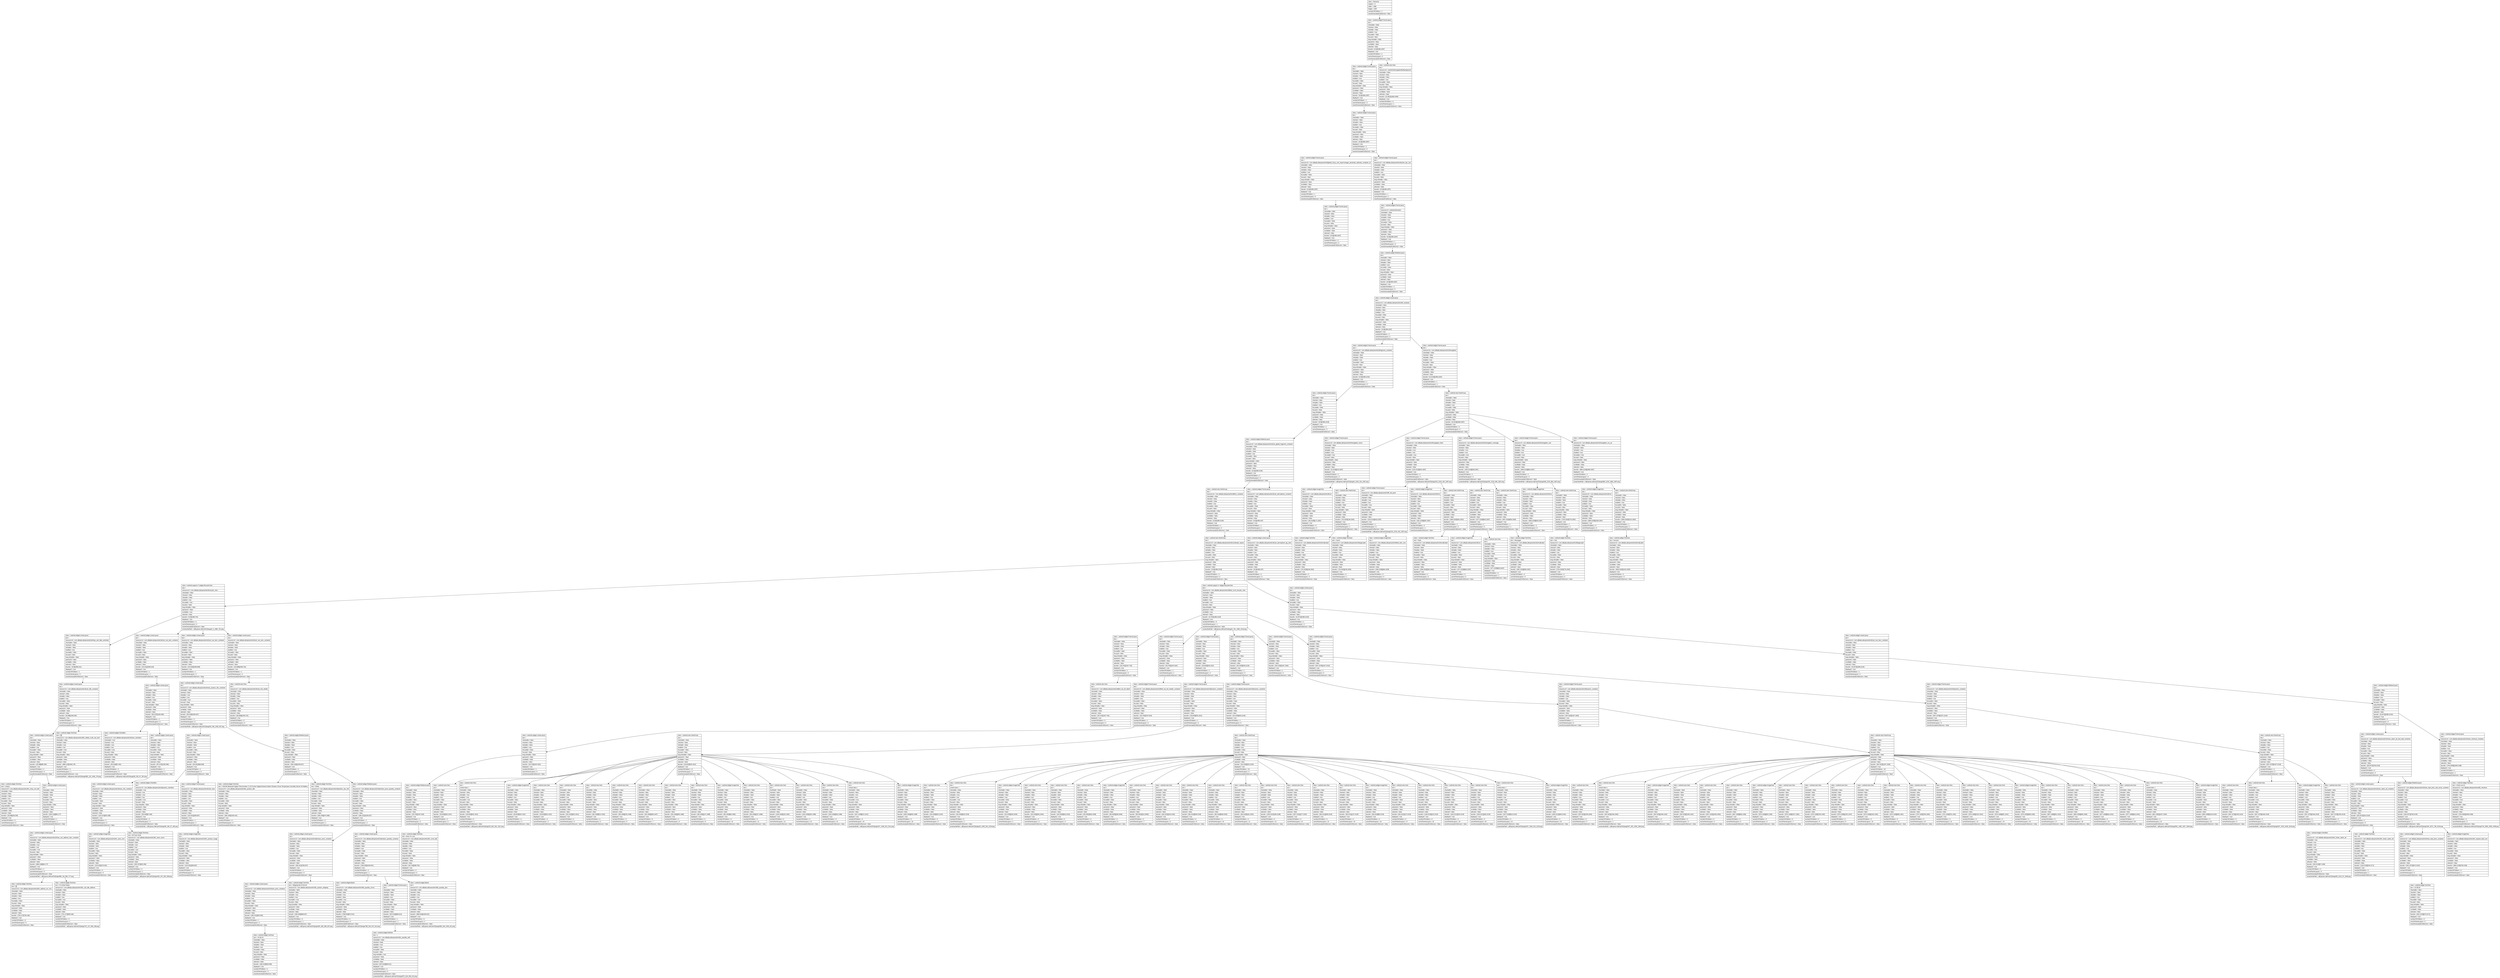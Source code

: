 digraph Layout {

	node [shape=record fontname=Arial];

	0	[label="{class = hierarchy\l|rotation = 0\l|width = 1080\l|height = 2287\l|numberOfChildren = 1\l|eventGeneratedOnElement = false \l}"]
	1	[label="{class = android.widget.FrameLayout\l|text = \l|checkable = false\l|checked = false\l|clickable = false\l|enabled = true\l|focusable = false\l|focused = false\l|long-clickable = false\l|password = false\l|scrollable = false\l|selected = false\l|bounds = [0,0][1080,2287]\l|displayed = true\l|numberOfChildren = 2\l|numInParentLayout = 0\l|eventGeneratedOnElement = false \l}"]
	2	[label="{class = android.widget.FrameLayout\l|text = \l|checkable = false\l|checked = false\l|clickable = false\l|enabled = true\l|focusable = false\l|focused = false\l|long-clickable = false\l|password = false\l|scrollable = false\l|selected = false\l|bounds = [0,0][1080,2287]\l|displayed = true\l|numberOfChildren = 1\l|numInParentLayout = 0\l|eventGeneratedOnElement = false \l}"]
	3	[label="{class = android.view.View\l|text = \l|resource-id = android:id/navigationBarBackground\l|checkable = false\l|checked = false\l|clickable = false\l|enabled = true\l|focusable = false\l|focused = false\l|long-clickable = false\l|password = false\l|scrollable = false\l|selected = false\l|bounds = [0,2361][1080,2400]\l|displayed = true\l|numberOfChildren = 0\l|numInParentLayout = 1\l|eventGeneratedOnElement = false \l}"]
	4	[label="{class = android.widget.FrameLayout\l|text = \l|checkable = false\l|checked = false\l|clickable = false\l|enabled = true\l|focusable = false\l|focused = false\l|long-clickable = false\l|password = false\l|scrollable = false\l|selected = false\l|bounds = [0,0][1080,2287]\l|displayed = true\l|numberOfChildren = 2\l|numInParentLayout = 0\l|eventGeneratedOnElement = false \l}"]
	5	[label="{class = android.widget.FrameLayout\l|text = \l|resource-id = com.alibaba.aliexpresshd:id/global_houyi_core_layermanager_penetrate_webview_container_id\l|checkable = false\l|checked = false\l|clickable = false\l|enabled = true\l|focusable = false\l|focused = false\l|long-clickable = false\l|password = false\l|scrollable = false\l|selected = false\l|bounds = [0,0][1080,2287]\l|displayed = true\l|numberOfChildren = 1\l|numInParentLayout = 0\l|eventGeneratedOnElement = false \l}"]
	6	[label="{class = android.widget.FrameLayout\l|text = \l|resource-id = com.alibaba.aliexpresshd:id/action_bar_root\l|checkable = false\l|checked = false\l|clickable = false\l|enabled = true\l|focusable = false\l|focused = false\l|long-clickable = false\l|password = false\l|scrollable = false\l|selected = false\l|bounds = [0,0][1080,2287]\l|displayed = true\l|numberOfChildren = 1\l|numInParentLayout = 1\l|eventGeneratedOnElement = false \l}"]
	7	[label="{class = android.widget.FrameLayout\l|text = \l|checkable = false\l|checked = false\l|clickable = false\l|enabled = true\l|focusable = false\l|focused = false\l|long-clickable = false\l|password = false\l|scrollable = false\l|selected = false\l|bounds = [0,0][1080,2287]\l|displayed = true\l|numberOfChildren = 0\l|numInParentLayout = 0\l|eventGeneratedOnElement = false \l}"]
	8	[label="{class = android.widget.FrameLayout\l|text = \l|resource-id = android:id/content\l|checkable = false\l|checked = false\l|clickable = false\l|enabled = true\l|focusable = false\l|focused = false\l|long-clickable = false\l|password = false\l|scrollable = false\l|selected = false\l|bounds = [0,0][1080,2287]\l|displayed = true\l|numberOfChildren = 1\l|numInParentLayout = 0\l|eventGeneratedOnElement = false \l}"]
	9	[label="{class = android.widget.RelativeLayout\l|text = \l|checkable = false\l|checked = false\l|clickable = false\l|enabled = true\l|focusable = false\l|focused = false\l|long-clickable = false\l|password = false\l|scrollable = false\l|selected = false\l|bounds = [0,0][1080,2287]\l|displayed = true\l|numberOfChildren = 1\l|numInParentLayout = 0\l|eventGeneratedOnElement = false \l}"]
	10	[label="{class = android.widget.LinearLayout\l|text = \l|resource-id = com.alibaba.aliexpresshd:id/ll_container\l|checkable = false\l|checked = false\l|clickable = false\l|enabled = true\l|focusable = false\l|focused = false\l|long-clickable = false\l|password = false\l|scrollable = false\l|selected = false\l|bounds = [0,0][1080,2287]\l|displayed = true\l|numberOfChildren = 2\l|numInParentLayout = 0\l|eventGeneratedOnElement = false \l}"]
	11	[label="{class = android.widget.FrameLayout\l|text = \l|resource-id = com.alibaba.aliexpresshd:id/fragment_container\l|checkable = false\l|checked = false\l|clickable = false\l|enabled = true\l|focusable = false\l|focused = false\l|long-clickable = false\l|password = false\l|scrollable = false\l|selected = false\l|bounds = [0,0][1080,2219]\l|displayed = true\l|numberOfChildren = 1\l|numInParentLayout = 0\l|eventGeneratedOnElement = false \l}"]
	12	[label="{class = android.widget.FrameLayout\l|text = \l|resource-id = com.alibaba.aliexpresshd:id/navigation\l|checkable = false\l|checked = false\l|clickable = false\l|enabled = true\l|focusable = false\l|focused = false\l|long-clickable = false\l|password = false\l|scrollable = false\l|selected = false\l|bounds = [0,2219][1080,2287]\l|displayed = true\l|numberOfChildren = 1\l|numInParentLayout = 1\l|eventGeneratedOnElement = false \l}"]
	13	[label="{class = android.widget.FrameLayout\l|text = \l|checkable = false\l|checked = false\l|clickable = false\l|enabled = true\l|focusable = false\l|focused = false\l|long-clickable = false\l|password = false\l|scrollable = false\l|selected = false\l|bounds = [0,0][1080,2219]\l|displayed = true\l|numberOfChildren = 1\l|numInParentLayout = 0\l|eventGeneratedOnElement = false \l}"]
	14	[label="{class = android.view.ViewGroup\l|text = \l|checkable = false\l|checked = false\l|clickable = false\l|enabled = true\l|focusable = false\l|focused = false\l|long-clickable = false\l|password = false\l|scrollable = false\l|selected = false\l|bounds = [0,2219][1080,2287]\l|displayed = true\l|numberOfChildren = 5\l|numInParentLayout = 0\l|eventGeneratedOnElement = false \l}"]
	15	[label="{class = android.widget.RelativeLayout\l|text = \l|resource-id = com.alibaba.aliexpresshd:id/cart_global_fragment_container\l|checkable = false\l|checked = false\l|clickable = false\l|enabled = true\l|focusable = false\l|focused = false\l|long-clickable = false\l|password = false\l|scrollable = false\l|selected = false\l|bounds = [0,0][1080,2219]\l|displayed = true\l|numberOfChildren = 2\l|numInParentLayout = 0\l|eventGeneratedOnElement = false \l}"]
	16	[label="{class = android.widget.FrameLayout\l|text = \l|resource-id = com.alibaba.aliexpresshd:id/navigation_home\l|checkable = false\l|checked = false\l|clickable = true\l|enabled = true\l|focusable = true\l|focused = false\l|long-clickable = false\l|password = false\l|scrollable = false\l|selected = false\l|bounds = [0,2219][216,2287]\l|displayed = true\l|numberOfChildren = 2\l|numInParentLayout = 0\l|eventGeneratedOnElement = false \l|screenshotPath = aliExpress-delCart/S2/pngs/0_2219_216_2287.png\l}"]
	17	[label="{class = android.widget.FrameLayout\l|text = \l|resource-id = com.alibaba.aliexpresshd:id/navigation_feed\l|checkable = false\l|checked = false\l|clickable = true\l|enabled = true\l|focusable = true\l|focused = false\l|long-clickable = false\l|password = false\l|scrollable = false\l|selected = false\l|bounds = [216,2219][432,2287]\l|displayed = true\l|numberOfChildren = 3\l|numInParentLayout = 1\l|eventGeneratedOnElement = false \l|screenshotPath = aliExpress-delCart/S2/pngs/216_2219_432_2287.png\l}"]
	18	[label="{class = android.widget.FrameLayout\l|text = \l|resource-id = com.alibaba.aliexpresshd:id/navigation_message\l|checkable = false\l|checked = false\l|clickable = true\l|enabled = true\l|focusable = true\l|focused = false\l|long-clickable = false\l|password = false\l|scrollable = false\l|selected = false\l|bounds = [432,2219][648,2287]\l|displayed = true\l|numberOfChildren = 2\l|numInParentLayout = 2\l|eventGeneratedOnElement = false \l|screenshotPath = aliExpress-delCart/S2/pngs/432_2219_648_2287.png\l}"]
	19	[label="{class = android.widget.FrameLayout\l|text = \l|resource-id = com.alibaba.aliexpresshd:id/navigation_cart\l|checkable = false\l|checked = false\l|clickable = true\l|enabled = true\l|focusable = true\l|focused = false\l|long-clickable = false\l|password = false\l|scrollable = false\l|selected = false\l|bounds = [648,2219][864,2287]\l|displayed = true\l|numberOfChildren = 2\l|numInParentLayout = 3\l|eventGeneratedOnElement = false \l|screenshotPath = aliExpress-delCart/S2/pngs/648_2219_864_2287.png\l}"]
	20	[label="{class = android.widget.FrameLayout\l|text = \l|resource-id = com.alibaba.aliexpresshd:id/navigation_my_ae\l|checkable = false\l|checked = false\l|clickable = true\l|enabled = true\l|focusable = true\l|focused = false\l|long-clickable = false\l|password = false\l|scrollable = false\l|selected = false\l|bounds = [864,2219][1080,2287]\l|displayed = true\l|numberOfChildren = 2\l|numInParentLayout = 4\l|eventGeneratedOnElement = false \l|screenshotPath = aliExpress-delCart/S2/pngs/864_2219_1080_2287.png\l}"]
	21	[label="{class = android.view.ViewGroup\l|text = \l|resource-id = com.alibaba.aliexpresshd:id/floor_container\l|checkable = false\l|checked = false\l|clickable = false\l|enabled = true\l|focusable = false\l|focused = false\l|long-clickable = false\l|password = false\l|scrollable = false\l|selected = false\l|bounds = [0,0][1080,2219]\l|displayed = true\l|numberOfChildren = 1\l|numInParentLayout = 0\l|eventGeneratedOnElement = false \l}"]
	22	[label="{class = android.widget.FrameLayout\l|text = \l|resource-id = com.alibaba.aliexpresshd:id/cart_atmosphere_container\l|checkable = false\l|checked = false\l|clickable = false\l|enabled = true\l|focusable = false\l|focused = false\l|long-clickable = false\l|password = false\l|scrollable = false\l|selected = false\l|bounds = [0,0][1080,337]\l|displayed = true\l|numberOfChildren = 1\l|numInParentLayout = 1\l|eventGeneratedOnElement = false \l}"]
	23	[label="{class = android.widget.ImageView\l|text = \l|resource-id = com.alibaba.aliexpresshd:id/icon\l|checkable = false\l|checked = false\l|clickable = false\l|enabled = true\l|focusable = false\l|focused = false\l|long-clickable = false\l|password = false\l|scrollable = false\l|selected = false\l|bounds = [45,2228][171,2287]\l|displayed = true\l|numberOfChildren = 0\l|numInParentLayout = 0\l|eventGeneratedOnElement = false \l}"]
	24	[label="{class = android.view.ViewGroup\l|text = \l|checkable = false\l|checked = false\l|clickable = false\l|enabled = true\l|focusable = false\l|focused = false\l|long-clickable = false\l|password = false\l|scrollable = false\l|selected = false\l|bounds = [76,2320][139,2353]\l|displayed = true\l|numberOfChildren = 2\l|numInParentLayout = 1\l|eventGeneratedOnElement = false \l}"]
	25	[label="{class = android.widget.FrameLayout\l|text = \l|resource-id = com.alibaba.aliexpresshd:id/fl_red_point\l|checkable = false\l|checked = false\l|clickable = true\l|enabled = true\l|focusable = true\l|focused = false\l|long-clickable = false\l|password = false\l|scrollable = false\l|selected = false\l|bounds = [216,2219][432,2287]\l|displayed = true\l|numberOfChildren = 1\l|numInParentLayout = 0\l|eventGeneratedOnElement = false \l|screenshotPath = aliExpress-delCart/S2/pngs/216_2219_432_2287.png\l}"]
	26	[label="{class = android.widget.ImageView\l|text = \l|resource-id = com.alibaba.aliexpresshd:id/icon\l|checkable = false\l|checked = false\l|clickable = false\l|enabled = true\l|focusable = false\l|focused = false\l|long-clickable = false\l|password = false\l|scrollable = false\l|selected = false\l|bounds = [261,2228][387,2287]\l|displayed = true\l|numberOfChildren = 0\l|numInParentLayout = 1\l|eventGeneratedOnElement = false \l}"]
	27	[label="{class = android.view.ViewGroup\l|text = \l|checkable = false\l|checked = false\l|clickable = false\l|enabled = true\l|focusable = false\l|focused = false\l|long-clickable = false\l|password = false\l|scrollable = false\l|selected = false\l|bounds = [298,2320][350,2353]\l|displayed = true\l|numberOfChildren = 1\l|numInParentLayout = 2\l|eventGeneratedOnElement = false \l}"]
	28	[label="{class = android.view.ViewGroup\l|text = \l|checkable = false\l|checked = false\l|clickable = false\l|enabled = true\l|focusable = false\l|focused = false\l|long-clickable = false\l|password = false\l|scrollable = false\l|selected = false\l|bounds = [477,2228][603,2287]\l|displayed = true\l|numberOfChildren = 2\l|numInParentLayout = 0\l|eventGeneratedOnElement = false \l}"]
	29	[label="{class = android.view.ViewGroup\l|text = \l|checkable = false\l|checked = false\l|clickable = false\l|enabled = true\l|focusable = false\l|focused = false\l|long-clickable = false\l|password = false\l|scrollable = false\l|selected = false\l|bounds = [487,2320][593,2353]\l|displayed = true\l|numberOfChildren = 1\l|numInParentLayout = 1\l|eventGeneratedOnElement = false \l}"]
	30	[label="{class = android.widget.ImageView\l|text = \l|resource-id = com.alibaba.aliexpresshd:id/icon\l|checkable = false\l|checked = false\l|clickable = false\l|enabled = true\l|focusable = false\l|focused = false\l|long-clickable = false\l|password = false\l|scrollable = false\l|selected = false\l|bounds = [693,2228][819,2287]\l|displayed = true\l|numberOfChildren = 0\l|numInParentLayout = 0\l|eventGeneratedOnElement = false \l}"]
	31	[label="{class = android.view.ViewGroup\l|text = \l|checkable = false\l|checked = false\l|clickable = false\l|enabled = true\l|focusable = false\l|focused = false\l|long-clickable = false\l|password = false\l|scrollable = false\l|selected = false\l|bounds = [733,2320][778,2353]\l|displayed = true\l|numberOfChildren = 1\l|numInParentLayout = 1\l|eventGeneratedOnElement = false \l}"]
	32	[label="{class = android.widget.ImageView\l|text = \l|resource-id = com.alibaba.aliexpresshd:id/icon\l|checkable = false\l|checked = false\l|clickable = false\l|enabled = true\l|focusable = false\l|focused = false\l|long-clickable = false\l|password = false\l|scrollable = false\l|selected = false\l|bounds = [909,2228][1035,2287]\l|displayed = true\l|numberOfChildren = 0\l|numInParentLayout = 0\l|eventGeneratedOnElement = false \l}"]
	33	[label="{class = android.view.ViewGroup\l|text = \l|checkable = false\l|checked = false\l|clickable = false\l|enabled = true\l|focusable = false\l|focused = false\l|long-clickable = false\l|password = false\l|scrollable = false\l|selected = false\l|bounds = [928,2320][1015,2353]\l|displayed = true\l|numberOfChildren = 1\l|numInParentLayout = 1\l|eventGeneratedOnElement = false \l}"]
	34	[label="{class = android.view.ViewGroup\l|text = \l|resource-id = com.alibaba.aliexpresshd:id/coordinator_layout\l|checkable = false\l|checked = false\l|clickable = false\l|enabled = true\l|focusable = false\l|focused = false\l|long-clickable = false\l|password = false\l|scrollable = false\l|selected = false\l|bounds = [0,0][1080,2219]\l|displayed = true\l|numberOfChildren = 3\l|numInParentLayout = 0\l|eventGeneratedOnElement = false \l}"]
	35	[label="{class = android.widget.LinearLayout\l|text = \l|resource-id = com.alibaba.aliexpresshd:id/cart_atmosphere_bg_color\l|checkable = false\l|checked = false\l|clickable = false\l|enabled = true\l|focusable = false\l|focused = false\l|long-clickable = false\l|password = false\l|scrollable = false\l|selected = false\l|bounds = [0,0][1080,337]\l|displayed = true\l|numberOfChildren = 0\l|numInParentLayout = 0\l|eventGeneratedOnElement = false \l}"]
	36	[label="{class = android.widget.TextView\l|text = Home\l|resource-id = com.alibaba.aliexpresshd:id/smallLabel\l|checkable = false\l|checked = false\l|clickable = false\l|enabled = true\l|focusable = false\l|focused = false\l|long-clickable = false\l|password = false\l|scrollable = false\l|selected = false\l|bounds = [76,2320][139,2353]\l|displayed = true\l|numberOfChildren = 0\l|numInParentLayout = 0\l|eventGeneratedOnElement = false \l}"]
	37	[label="{class = android.widget.TextView\l|text = Home\l|resource-id = com.alibaba.aliexpresshd:id/largeLabel\l|checkable = false\l|checked = false\l|clickable = false\l|enabled = true\l|focusable = false\l|focused = false\l|long-clickable = false\l|password = false\l|scrollable = false\l|selected = false\l|bounds = [76,2320][139,2353]\l|displayed = true\l|numberOfChildren = 0\l|numInParentLayout = 1\l|eventGeneratedOnElement = false \l}"]
	38	[label="{class = android.widget.ImageView\l|text = \l|resource-id = com.alibaba.aliexpresshd:id/feed_item_icon\l|checkable = false\l|checked = false\l|clickable = false\l|enabled = true\l|focusable = false\l|focused = false\l|long-clickable = false\l|password = false\l|scrollable = false\l|selected = false\l|bounds = [339,2238][360,2259]\l|displayed = true\l|numberOfChildren = 0\l|numInParentLayout = 0\l|eventGeneratedOnElement = false \l}"]
	39	[label="{class = android.widget.TextView\l|text = Feed\l|resource-id = com.alibaba.aliexpresshd:id/smallLabel\l|checkable = false\l|checked = false\l|clickable = false\l|enabled = true\l|focusable = false\l|focused = false\l|long-clickable = false\l|password = false\l|scrollable = false\l|selected = false\l|bounds = [298,2320][350,2353]\l|displayed = true\l|numberOfChildren = 0\l|numInParentLayout = 0\l|eventGeneratedOnElement = false \l}"]
	40	[label="{class = android.widget.ImageView\l|text = \l|resource-id = com.alibaba.aliexpresshd:id/icon\l|checkable = false\l|checked = false\l|clickable = false\l|enabled = true\l|focusable = false\l|focused = false\l|long-clickable = false\l|password = false\l|scrollable = false\l|selected = false\l|bounds = [477,2228][603,2287]\l|displayed = true\l|numberOfChildren = 0\l|numInParentLayout = 0\l|eventGeneratedOnElement = false \l}"]
	41	[label="{class = android.view.View\l|text = \l|checkable = false\l|checked = false\l|clickable = false\l|enabled = true\l|focusable = false\l|focused = false\l|long-clickable = false\l|password = false\l|scrollable = false\l|selected = false\l|bounds = [477,2228][603,2287]\l|displayed = true\l|numberOfChildren = 0\l|numInParentLayout = 1\l|eventGeneratedOnElement = false \l}"]
	42	[label="{class = android.widget.TextView\l|text = Messages\l|resource-id = com.alibaba.aliexpresshd:id/smallLabel\l|checkable = false\l|checked = false\l|clickable = false\l|enabled = true\l|focusable = false\l|focused = false\l|long-clickable = false\l|password = false\l|scrollable = false\l|selected = false\l|bounds = [487,2320][593,2353]\l|displayed = true\l|numberOfChildren = 0\l|numInParentLayout = 0\l|eventGeneratedOnElement = false \l}"]
	43	[label="{class = android.widget.TextView\l|text = Cart\l|resource-id = com.alibaba.aliexpresshd:id/largeLabel\l|checkable = false\l|checked = false\l|clickable = false\l|enabled = true\l|focusable = false\l|focused = false\l|long-clickable = false\l|password = false\l|scrollable = false\l|selected = false\l|bounds = [733,2320][778,2353]\l|displayed = true\l|numberOfChildren = 0\l|numInParentLayout = 0\l|eventGeneratedOnElement = false \l}"]
	44	[label="{class = android.widget.TextView\l|text = Account\l|resource-id = com.alibaba.aliexpresshd:id/smallLabel\l|checkable = false\l|checked = false\l|clickable = false\l|enabled = true\l|focusable = false\l|focused = false\l|long-clickable = false\l|password = false\l|scrollable = false\l|selected = false\l|bounds = [928,2320][1015,2353]\l|displayed = true\l|numberOfChildren = 0\l|numInParentLayout = 0\l|eventGeneratedOnElement = false \l}"]
	45	[label="{class = android.support.v7.widget.RecyclerView\l|text = \l|resource-id = com.alibaba.aliexpresshd:id/recycler_view\l|checkable = false\l|checked = false\l|clickable = false\l|enabled = true\l|focusable = true\l|focused = false\l|long-clickable = false\l|password = false\l|scrollable = true\l|selected = false\l|bounds = [0,0][1080,701]\l|displayed = true\l|numberOfChildren = 4\l|numInParentLayout = 0\l|eventGeneratedOnElement = false \l|screenshotPath = aliExpress-delCart/S2/pngs/0_0_1080_701.png\l}"]
	46	[label="{class = android.support.v7.widget.RecyclerView\l|text = \l|resource-id = com.alibaba.aliexpresshd:id/libsf_rcmd_recycler_view\l|checkable = false\l|checked = false\l|clickable = false\l|enabled = true\l|focusable = true\l|focused = false\l|long-clickable = false\l|password = false\l|scrollable = true\l|selected = false\l|bounds = [0,701][1080,2219]\l|displayed = true\l|numberOfChildren = 6\l|numInParentLayout = 1\l|eventGeneratedOnElement = false \l|screenshotPath = aliExpress-delCart/S2/pngs/0_701_1080_2219.png\l}"]
	47	[label="{class = android.widget.LinearLayout\l|text = \l|checkable = false\l|checked = false\l|clickable = false\l|enabled = true\l|focusable = false\l|focused = false\l|long-clickable = false\l|password = false\l|scrollable = false\l|selected = false\l|bounds = [0,2072][1080,2219]\l|displayed = true\l|numberOfChildren = 1\l|numInParentLayout = 2\l|eventGeneratedOnElement = false \l}"]
	48	[label="{class = android.widget.LinearLayout\l|text = \l|resource-id = com.alibaba.aliexpresshd:id/shop_cart_fake_actionbar\l|checkable = false\l|checked = false\l|clickable = false\l|enabled = true\l|focusable = false\l|focused = false\l|long-clickable = false\l|password = false\l|scrollable = false\l|selected = false\l|bounds = [0,0][1080,221]\l|displayed = true\l|numberOfChildren = 1\l|numInParentLayout = 0\l|eventGeneratedOnElement = false \l}"]
	49	[label="{class = android.widget.LinearLayout\l|text = \l|resource-id = com.alibaba.aliexpresshd:id/cart_row_item_container\l|checkable = false\l|checked = false\l|clickable = false\l|enabled = true\l|focusable = false\l|focused = false\l|long-clickable = false\l|password = false\l|scrollable = false\l|selected = false\l|bounds = [24,221][1056,324]\l|displayed = true\l|numberOfChildren = 1\l|numInParentLayout = 1\l|eventGeneratedOnElement = false \l}"]
	50	[label="{class = android.widget.LinearLayout\l|text = \l|resource-id = com.alibaba.aliexpresshd:id/cart_row_item_container\l|checkable = false\l|checked = false\l|clickable = false\l|enabled = true\l|focusable = false\l|focused = false\l|long-clickable = false\l|password = false\l|scrollable = false\l|selected = false\l|bounds = [24,324][1056,669]\l|displayed = true\l|numberOfChildren = 1\l|numInParentLayout = 2\l|eventGeneratedOnElement = false \l}"]
	51	[label="{class = android.widget.LinearLayout\l|text = \l|resource-id = com.alibaba.aliexpresshd:id/cart_row_item_container\l|checkable = false\l|checked = false\l|clickable = false\l|enabled = true\l|focusable = false\l|focused = false\l|long-clickable = false\l|password = false\l|scrollable = false\l|selected = false\l|bounds = [24,669][1056,701]\l|displayed = true\l|numberOfChildren = 1\l|numInParentLayout = 3\l|eventGeneratedOnElement = false \l}"]
	52	[label="{class = android.widget.FrameLayout\l|text = \l|checkable = false\l|checked = false\l|clickable = false\l|enabled = true\l|focusable = false\l|focused = false\l|long-clickable = false\l|password = false\l|scrollable = false\l|selected = false\l|bounds = [33,701][1047,702]\l|displayed = true\l|numberOfChildren = 1\l|numInParentLayout = 0\l|eventGeneratedOnElement = false \l}"]
	53	[label="{class = android.widget.FrameLayout\l|text = \l|checkable = false\l|checked = false\l|clickable = false\l|enabled = true\l|focusable = false\l|focused = false\l|long-clickable = false\l|password = false\l|scrollable = false\l|selected = false\l|bounds = [33,702][1047,823]\l|displayed = true\l|numberOfChildren = 1\l|numInParentLayout = 1\l|eventGeneratedOnElement = false \l}"]
	54	[label="{class = android.widget.FrameLayout\l|text = \l|checkable = false\l|checked = false\l|clickable = false\l|enabled = true\l|focusable = false\l|focused = false\l|long-clickable = false\l|password = false\l|scrollable = false\l|selected = false\l|bounds = [33,823][533,1521]\l|displayed = true\l|numberOfChildren = 1\l|numInParentLayout = 2\l|eventGeneratedOnElement = false \l}"]
	55	[label="{class = android.widget.FrameLayout\l|text = \l|checkable = false\l|checked = false\l|clickable = false\l|enabled = true\l|focusable = false\l|focused = false\l|long-clickable = false\l|password = false\l|scrollable = false\l|selected = false\l|bounds = [33,1535][533,2219]\l|displayed = true\l|numberOfChildren = 1\l|numInParentLayout = 3\l|eventGeneratedOnElement = false \l}"]
	56	[label="{class = android.widget.FrameLayout\l|text = \l|checkable = false\l|checked = false\l|clickable = false\l|enabled = true\l|focusable = false\l|focused = false\l|long-clickable = false\l|password = false\l|scrollable = false\l|selected = false\l|bounds = [547,823][1047,1564]\l|displayed = true\l|numberOfChildren = 1\l|numInParentLayout = 4\l|eventGeneratedOnElement = false \l}"]
	57	[label="{class = android.widget.FrameLayout\l|text = \l|checkable = false\l|checked = false\l|clickable = false\l|enabled = true\l|focusable = false\l|focused = false\l|long-clickable = false\l|password = false\l|scrollable = false\l|selected = false\l|bounds = [547,1578][1047,2219]\l|displayed = true\l|numberOfChildren = 1\l|numInParentLayout = 5\l|eventGeneratedOnElement = false \l}"]
	58	[label="{class = android.widget.LinearLayout\l|text = \l|resource-id = com.alibaba.aliexpresshd:id/cart_row_item_container\l|checkable = false\l|checked = false\l|clickable = false\l|enabled = true\l|focusable = false\l|focused = false\l|long-clickable = false\l|password = false\l|scrollable = false\l|selected = false\l|bounds = [0,2072][1080,2219]\l|displayed = true\l|numberOfChildren = 1\l|numInParentLayout = 0\l|eventGeneratedOnElement = false \l}"]
	59	[label="{class = android.widget.LinearLayout\l|text = \l|resource-id = com.alibaba.aliexpresshd:id/cart_title_container\l|checkable = false\l|checked = false\l|clickable = false\l|enabled = true\l|focusable = false\l|focused = false\l|long-clickable = false\l|password = false\l|scrollable = false\l|selected = false\l|bounds = [32,89][1048,205]\l|displayed = true\l|numberOfChildren = 2\l|numInParentLayout = 0\l|eventGeneratedOnElement = false \l}"]
	60	[label="{class = android.widget.LinearLayout\l|text = \l|checkable = false\l|checked = false\l|clickable = false\l|enabled = true\l|focusable = false\l|focused = false\l|long-clickable = false\l|password = false\l|scrollable = false\l|selected = false\l|bounds = [50,247][1030,308]\l|displayed = true\l|numberOfChildren = 2\l|numInParentLayout = 0\l|eventGeneratedOnElement = false \l}"]
	61	[label="{class = android.widget.LinearLayout\l|text = \l|resource-id = com.alibaba.aliexpresshd:id/view_product_info_container\l|checkable = false\l|checked = false\l|clickable = true\l|enabled = true\l|focusable = true\l|focused = false\l|long-clickable = false\l|password = false\l|scrollable = false\l|selected = false\l|bounds = [50,340][1030,637]\l|displayed = true\l|numberOfChildren = 2\l|numInParentLayout = 0\l|eventGeneratedOnElement = false \l|screenshotPath = aliExpress-delCart/S2/pngs/50_340_1030_637.png\l}"]
	62	[label="{class = android.view.View\l|text = \l|resource-id = com.alibaba.aliexpresshd:id/view_line_divider\l|checkable = false\l|checked = false\l|clickable = false\l|enabled = true\l|focusable = false\l|focused = false\l|long-clickable = false\l|password = false\l|scrollable = false\l|selected = false\l|bounds = [50,669][1030,701]\l|displayed = true\l|numberOfChildren = 0\l|numInParentLayout = 0\l|eventGeneratedOnElement = false \l}"]
	63	[label="{class = android.view.View\l|text = \l|resource-id = com.alibaba.aliexpresshd:id/libsf_srp_list_blank\l|checkable = false\l|checked = false\l|clickable = false\l|enabled = true\l|focusable = false\l|focused = false\l|long-clickable = false\l|password = false\l|scrollable = false\l|selected = false\l|bounds = [33,701][1047,702]\l|displayed = true\l|numberOfChildren = 0\l|numInParentLayout = 0\l|eventGeneratedOnElement = false \l}"]
	64	[label="{class = android.widget.FrameLayout\l|text = \l|resource-id = com.alibaba.aliexpresshd:id/libsf_srp_list_header_container\l|checkable = false\l|checked = false\l|clickable = false\l|enabled = true\l|focusable = false\l|focused = false\l|long-clickable = false\l|password = false\l|scrollable = false\l|selected = false\l|bounds = [33,702][1047,823]\l|displayed = true\l|numberOfChildren = 1\l|numInParentLayout = 0\l|eventGeneratedOnElement = false \l}"]
	65	[label="{class = android.widget.FrameLayout\l|text = \l|resource-id = com.alibaba.aliexpresshd:id/dynamic_container\l|checkable = false\l|checked = false\l|clickable = false\l|enabled = true\l|focusable = false\l|focused = false\l|long-clickable = false\l|password = false\l|scrollable = false\l|selected = false\l|bounds = [33,823][533,1521]\l|displayed = true\l|numberOfChildren = 1\l|numInParentLayout = 0\l|eventGeneratedOnElement = false \l}"]
	66	[label="{class = android.widget.FrameLayout\l|text = \l|resource-id = com.alibaba.aliexpresshd:id/dynamic_container\l|checkable = false\l|checked = false\l|clickable = false\l|enabled = true\l|focusable = false\l|focused = false\l|long-clickable = false\l|password = false\l|scrollable = false\l|selected = false\l|bounds = [33,1535][533,2219]\l|displayed = true\l|numberOfChildren = 1\l|numInParentLayout = 0\l|eventGeneratedOnElement = false \l}"]
	67	[label="{class = android.widget.FrameLayout\l|text = \l|resource-id = com.alibaba.aliexpresshd:id/dynamic_container\l|checkable = false\l|checked = false\l|clickable = false\l|enabled = true\l|focusable = false\l|focused = false\l|long-clickable = false\l|password = false\l|scrollable = false\l|selected = false\l|bounds = [547,823][1047,1564]\l|displayed = true\l|numberOfChildren = 1\l|numInParentLayout = 0\l|eventGeneratedOnElement = false \l}"]
	68	[label="{class = android.widget.FrameLayout\l|text = \l|resource-id = com.alibaba.aliexpresshd:id/dynamic_container\l|checkable = false\l|checked = false\l|clickable = false\l|enabled = true\l|focusable = false\l|focused = false\l|long-clickable = false\l|password = false\l|scrollable = false\l|selected = false\l|bounds = [547,1578][1047,2219]\l|displayed = true\l|numberOfChildren = 1\l|numInParentLayout = 0\l|eventGeneratedOnElement = false \l}"]
	69	[label="{class = android.widget.RelativeLayout\l|text = \l|checkable = false\l|checked = false\l|clickable = false\l|enabled = true\l|focusable = false\l|focused = false\l|long-clickable = false\l|password = false\l|scrollable = false\l|selected = false\l|bounds = [0,2072][1080,2219]\l|displayed = true\l|numberOfChildren = 2\l|numInParentLayout = 0\l|eventGeneratedOnElement = false \l}"]
	70	[label="{class = android.widget.LinearLayout\l|text = \l|checkable = false\l|checked = false\l|clickable = false\l|enabled = true\l|focusable = false\l|focused = false\l|long-clickable = false\l|password = false\l|scrollable = false\l|selected = false\l|bounds = [32,89][985,205]\l|displayed = true\l|numberOfChildren = 2\l|numInParentLayout = 0\l|eventGeneratedOnElement = false \l}"]
	71	[label="{class = android.widget.TextView\l|text = \l|resource-id = com.alibaba.aliexpresshd:id/ifv_delete_multi_cart_item\l|checkable = false\l|checked = false\l|clickable = true\l|enabled = true\l|focusable = true\l|focused = false\l|long-clickable = false\l|password = false\l|scrollable = false\l|selected = false\l|bounds = [985,115][1048,179]\l|displayed = true\l|numberOfChildren = 0\l|numInParentLayout = 1\l|eventGeneratedOnElement = true \l|screenshotPath = aliExpress-delCart/S2/pngs/985_115_1048_179.png\l}"]
	72	[label="{class = android.widget.CheckBox\l|text = \l|resource-id = com.alibaba.aliexpresshd:id/store_checkbox\l|checkable = true\l|checked = true\l|clickable = true\l|enabled = true\l|focusable = true\l|focused = false\l|long-clickable = false\l|password = false\l|scrollable = false\l|selected = false\l|bounds = [50,254][97,301]\l|displayed = true\l|numberOfChildren = 0\l|numInParentLayout = 0\l|eventGeneratedOnElement = false \l|screenshotPath = aliExpress-delCart/S2/pngs/50_254_97_301.png\l}"]
	73	[label="{class = android.widget.LinearLayout\l|text = \l|checkable = false\l|checked = false\l|clickable = false\l|enabled = true\l|focusable = false\l|focused = false\l|long-clickable = false\l|password = false\l|scrollable = false\l|selected = false\l|bounds = [97,247][1030,308]\l|displayed = true\l|numberOfChildren = 1\l|numInParentLayout = 1\l|eventGeneratedOnElement = false \l}"]
	74	[label="{class = android.widget.LinearLayout\l|text = \l|checkable = false\l|checked = false\l|clickable = false\l|enabled = true\l|focusable = false\l|focused = false\l|long-clickable = false\l|password = false\l|scrollable = false\l|selected = false\l|bounds = [50,351][380,608]\l|displayed = true\l|numberOfChildren = 2\l|numInParentLayout = 0\l|eventGeneratedOnElement = false \l}"]
	75	[label="{class = android.widget.RelativeLayout\l|text = \l|checkable = false\l|checked = false\l|clickable = false\l|enabled = true\l|focusable = false\l|focused = false\l|long-clickable = false\l|password = false\l|scrollable = false\l|selected = false\l|bounds = [391,340][1030,637]\l|displayed = true\l|numberOfChildren = 3\l|numInParentLayout = 1\l|eventGeneratedOnElement = false \l}"]
	76	[label="{class = android.widget.LinearLayout\l|text = \l|checkable = false\l|checked = false\l|clickable = false\l|enabled = true\l|focusable = false\l|focused = false\l|long-clickable = false\l|password = false\l|scrollable = false\l|selected = false\l|bounds = [33,702][1047,823]\l|displayed = true\l|numberOfChildren = 1\l|numInParentLayout = 0\l|eventGeneratedOnElement = false \l}"]
	77	[label="{class = android.view.ViewGroup\l|text = \l|checkable = false\l|checked = false\l|clickable = false\l|enabled = true\l|focusable = false\l|focused = false\l|long-clickable = false\l|password = false\l|scrollable = false\l|selected = false\l|bounds = [33,823][533,1521]\l|displayed = true\l|numberOfChildren = 17\l|numInParentLayout = 0\l|eventGeneratedOnElement = false \l}"]
	78	[label="{class = android.view.ViewGroup\l|text = \l|checkable = false\l|checked = false\l|clickable = false\l|enabled = true\l|focusable = false\l|focused = false\l|long-clickable = false\l|password = false\l|scrollable = false\l|selected = false\l|bounds = [33,1535][533,2219]\l|displayed = true\l|numberOfChildren = 23\l|numInParentLayout = 0\l|eventGeneratedOnElement = false \l}"]
	79	[label="{class = android.view.ViewGroup\l|text = \l|checkable = false\l|checked = false\l|clickable = false\l|enabled = true\l|focusable = false\l|focused = false\l|long-clickable = false\l|password = false\l|scrollable = false\l|selected = false\l|bounds = [547,823][1047,1564]\l|displayed = true\l|numberOfChildren = 23\l|numInParentLayout = 0\l|eventGeneratedOnElement = false \l}"]
	80	[label="{class = android.view.ViewGroup\l|text = \l|checkable = false\l|checked = false\l|clickable = false\l|enabled = true\l|focusable = false\l|focused = false\l|long-clickable = false\l|password = false\l|scrollable = false\l|selected = false\l|bounds = [547,1578][1047,2219]\l|displayed = true\l|numberOfChildren = 4\l|numInParentLayout = 0\l|eventGeneratedOnElement = false \l}"]
	81	[label="{class = android.widget.LinearLayout\l|text = \l|resource-id = com.alibaba.aliexpresshd:id/view_select_all_and_total_container\l|checkable = false\l|checked = false\l|clickable = false\l|enabled = true\l|focusable = false\l|focused = false\l|long-clickable = false\l|password = false\l|scrollable = false\l|selected = false\l|bounds = [50,2072][739,2219]\l|displayed = true\l|numberOfChildren = 2\l|numInParentLayout = 0\l|eventGeneratedOnElement = false \l}"]
	82	[label="{class = android.widget.FrameLayout\l|text = \l|resource-id = com.alibaba.aliexpresshd:id/view_checkout_container\l|checkable = false\l|checked = false\l|clickable = false\l|enabled = true\l|focusable = false\l|focused = false\l|long-clickable = false\l|password = false\l|scrollable = false\l|selected = false\l|bounds = [744,2093][1059,2198]\l|displayed = true\l|numberOfChildren = 1\l|numInParentLayout = 1\l|eventGeneratedOnElement = false \l}"]
	83	[label="{class = android.widget.TextView\l|text = Cart(1)\l|resource-id = com.alibaba.aliexpresshd:id/tv_shop_cart_title\l|checkable = false\l|checked = false\l|clickable = false\l|enabled = true\l|focusable = false\l|focused = false\l|long-clickable = false\l|password = false\l|scrollable = false\l|selected = false\l|bounds = [32,89][229,205]\l|displayed = true\l|numberOfChildren = 0\l|numInParentLayout = 0\l|eventGeneratedOnElement = false \l}"]
	84	[label="{class = android.widget.LinearLayout\l|text = \l|checkable = false\l|checked = false\l|clickable = false\l|enabled = true\l|focusable = false\l|focused = false\l|long-clickable = false\l|password = false\l|scrollable = false\l|selected = false\l|bounds = [250,116][964,177]\l|displayed = true\l|numberOfChildren = 1\l|numInParentLayout = 1\l|eventGeneratedOnElement = false \l}"]
	85	[label="{class = android.widget.LinearLayout\l|text = \l|resource-id = com.alibaba.aliexpresshd:id/store_info_container\l|checkable = false\l|checked = false\l|clickable = false\l|enabled = true\l|focusable = false\l|focused = false\l|long-clickable = false\l|password = false\l|scrollable = false\l|selected = false\l|bounds = [123,247][823,308]\l|displayed = true\l|numberOfChildren = 2\l|numInParentLayout = 0\l|eventGeneratedOnElement = false \l}"]
	86	[label="{class = android.widget.CheckBox\l|text = \l|resource-id = com.alibaba.aliexpresshd:id/product_checkbox\l|checkable = true\l|checked = true\l|clickable = true\l|enabled = true\l|focusable = true\l|focused = false\l|long-clickable = false\l|password = false\l|scrollable = false\l|selected = false\l|bounds = [50,445][97,492]\l|displayed = true\l|numberOfChildren = 0\l|numInParentLayout = 0\l|eventGeneratedOnElement = false \l|screenshotPath = aliExpress-delCart/S2/pngs/50_445_97_492.png\l}"]
	87	[label="{class = android.widget.FrameLayout\l|text = \l|resource-id = com.alibaba.aliexpresshd:id/card_view\l|checkable = false\l|checked = false\l|clickable = false\l|enabled = true\l|focusable = false\l|focused = false\l|long-clickable = false\l|password = false\l|scrollable = false\l|selected = false\l|bounds = [123,351][359,587]\l|displayed = true\l|numberOfChildren = 1\l|numInParentLayout = 1\l|eventGeneratedOnElement = false \l}"]
	88	[label="{class = android.widget.TextView\l|text = XIAOMI Bluetooth Digital Thermometer 2 LCD Screen Digital Moisture Meter Wireless Smart Temperature Humidity Sensor No Battery\l|resource-id = com.alibaba.aliexpresshd:id/tv_product_title\l|checkable = false\l|checked = false\l|clickable = false\l|enabled = true\l|focusable = false\l|focused = false\l|long-clickable = false\l|password = false\l|scrollable = false\l|selected = false\l|bounds = [391,340][1030,441]\l|displayed = true\l|numberOfChildren = 0\l|numInParentLayout = 0\l|eventGeneratedOnElement = false \l}"]
	89	[label="{class = android.widget.TextView\l|text = White\l|resource-id = com.alibaba.aliexpresshd:id/product_sku_info\l|checkable = false\l|checked = false\l|clickable = false\l|enabled = true\l|focusable = false\l|focused = false\l|long-clickable = false\l|password = false\l|scrollable = false\l|selected = false\l|bounds = [391,446][474,489]\l|displayed = true\l|numberOfChildren = 0\l|numInParentLayout = 1\l|eventGeneratedOnElement = false \l}"]
	90	[label="{class = android.widget.RelativeLayout\l|text = \l|resource-id = com.alibaba.aliexpresshd:id/product_price_quantity_container\l|checkable = false\l|checked = false\l|clickable = false\l|enabled = true\l|focusable = false\l|focused = false\l|long-clickable = false\l|password = false\l|scrollable = false\l|selected = false\l|bounds = [391,521][1030,637]\l|displayed = true\l|numberOfChildren = 2\l|numInParentLayout = 2\l|eventGeneratedOnElement = false \l}"]
	91	[label="{class = android.widget.RelativeLayout\l|text = \l|checkable = false\l|checked = false\l|clickable = false\l|enabled = true\l|focusable = false\l|focused = false\l|long-clickable = false\l|password = false\l|scrollable = false\l|selected = false\l|bounds = [33,702][1047,823]\l|displayed = true\l|numberOfChildren = 1\l|numInParentLayout = 0\l|eventGeneratedOnElement = false \l}"]
	92	[label="{class = android.view.View\l|text = \l|checkable = false\l|checked = false\l|clickable = false\l|enabled = true\l|focusable = false\l|focused = false\l|long-clickable = false\l|password = false\l|scrollable = false\l|selected = false\l|bounds = [33,823][532,1521]\l|displayed = true\l|numberOfChildren = 0\l|numInParentLayout = 0\l|eventGeneratedOnElement = false \l}"]
	93	[label="{class = android.view.View\l|text = \l|content-desc = \l|checkable = false\l|checked = false\l|clickable = true\l|enabled = true\l|focusable = true\l|focused = false\l|long-clickable = false\l|password = false\l|scrollable = false\l|selected = false\l|bounds = [33,823][532,1521]\l|displayed = true\l|numberOfChildren = 0\l|numInParentLayout = 1\l|eventGeneratedOnElement = false \l|screenshotPath = aliExpress-delCart/S2/pngs/33_823_532_1521.png\l}"]
	94	[label="{class = android.widget.ImageView\l|text = \l|checkable = false\l|checked = false\l|clickable = false\l|enabled = true\l|focusable = false\l|focused = false\l|long-clickable = false\l|password = false\l|scrollable = false\l|selected = false\l|bounds = [33,823][532,1322]\l|displayed = true\l|numberOfChildren = 0\l|numInParentLayout = 2\l|eventGeneratedOnElement = false \l}"]
	95	[label="{class = android.view.View\l|text = \l|checkable = false\l|checked = false\l|clickable = false\l|enabled = true\l|focusable = false\l|focused = false\l|long-clickable = false\l|password = false\l|scrollable = false\l|selected = false\l|bounds = [33,823][532,1322]\l|displayed = true\l|numberOfChildren = 0\l|numInParentLayout = 3\l|eventGeneratedOnElement = false \l}"]
	96	[label="{class = android.view.View\l|text = \l|checkable = false\l|checked = false\l|clickable = false\l|enabled = true\l|focusable = false\l|focused = false\l|long-clickable = false\l|password = false\l|scrollable = false\l|selected = false\l|bounds = [33,1322][532,1521]\l|displayed = true\l|numberOfChildren = 0\l|numInParentLayout = 4\l|eventGeneratedOnElement = false \l}"]
	97	[label="{class = android.view.View\l|text = \l|checkable = false\l|checked = false\l|clickable = false\l|enabled = true\l|focusable = false\l|focused = false\l|long-clickable = false\l|password = false\l|scrollable = false\l|selected = false\l|bounds = [56,1339][513,1381]\l|displayed = true\l|numberOfChildren = 0\l|numInParentLayout = 5\l|eventGeneratedOnElement = false \l}"]
	98	[label="{class = android.view.View\l|text = \l|checkable = false\l|checked = false\l|clickable = false\l|enabled = true\l|focusable = false\l|focused = false\l|long-clickable = false\l|password = false\l|scrollable = false\l|selected = false\l|bounds = [56,1390][234,1448]\l|displayed = true\l|numberOfChildren = 0\l|numInParentLayout = 6\l|eventGeneratedOnElement = false \l}"]
	99	[label="{class = android.view.View\l|text = \l|checkable = false\l|checked = false\l|clickable = false\l|enabled = true\l|focusable = false\l|focused = false\l|long-clickable = false\l|password = false\l|scrollable = false\l|selected = false\l|bounds = [56,1390][509,1447]\l|displayed = true\l|numberOfChildren = 0\l|numInParentLayout = 7\l|eventGeneratedOnElement = false \l}"]
	100	[label="{class = android.view.View\l|text = \l|checkable = false\l|checked = false\l|clickable = false\l|enabled = true\l|focusable = false\l|focused = false\l|long-clickable = false\l|password = false\l|scrollable = false\l|selected = false\l|bounds = [56,1456][509,1498]\l|displayed = true\l|numberOfChildren = 0\l|numInParentLayout = 8\l|eventGeneratedOnElement = false \l}"]
	101	[label="{class = android.view.View\l|text = \l|checkable = false\l|checked = false\l|clickable = false\l|enabled = true\l|focusable = false\l|focused = false\l|long-clickable = false\l|password = false\l|scrollable = false\l|selected = false\l|bounds = [56,1456][137,1498]\l|displayed = true\l|numberOfChildren = 0\l|numInParentLayout = 9\l|eventGeneratedOnElement = false \l}"]
	102	[label="{class = android.widget.ImageView\l|text = \l|checkable = false\l|checked = false\l|clickable = false\l|enabled = true\l|focusable = false\l|focused = false\l|long-clickable = false\l|password = false\l|scrollable = false\l|selected = false\l|bounds = [56,1463][85,1492]\l|displayed = true\l|numberOfChildren = 0\l|numInParentLayout = 10\l|eventGeneratedOnElement = false \l}"]
	103	[label="{class = android.view.View\l|text = \l|checkable = false\l|checked = false\l|clickable = false\l|enabled = true\l|focusable = false\l|focused = false\l|long-clickable = false\l|password = false\l|scrollable = false\l|selected = false\l|bounds = [93,1456][137,1498]\l|displayed = true\l|numberOfChildren = 0\l|numInParentLayout = 11\l|eventGeneratedOnElement = false \l}"]
	104	[label="{class = android.view.View\l|text = \l|checkable = false\l|checked = false\l|clickable = false\l|enabled = true\l|focusable = false\l|focused = false\l|long-clickable = false\l|password = false\l|scrollable = false\l|selected = false\l|bounds = [149,1463][152,1491]\l|displayed = true\l|numberOfChildren = 0\l|numInParentLayout = 12\l|eventGeneratedOnElement = false \l}"]
	105	[label="{class = android.view.View\l|text = \l|checkable = false\l|checked = false\l|clickable = false\l|enabled = true\l|focusable = false\l|focused = false\l|long-clickable = false\l|password = false\l|scrollable = false\l|selected = false\l|bounds = [163,1456][302,1498]\l|displayed = true\l|numberOfChildren = 0\l|numInParentLayout = 13\l|eventGeneratedOnElement = false \l}"]
	106	[label="{class = android.view.View\l|text = \l|checkable = false\l|checked = false\l|clickable = false\l|enabled = true\l|focusable = false\l|focused = false\l|long-clickable = false\l|password = false\l|scrollable = false\l|selected = false\l|bounds = [163,1456][302,1498]\l|displayed = true\l|numberOfChildren = 0\l|numInParentLayout = 14\l|eventGeneratedOnElement = false \l}"]
	107	[label="{class = android.view.View\l|text = \l|content-desc = \l|checkable = false\l|checked = false\l|clickable = true\l|enabled = true\l|focusable = true\l|focused = false\l|long-clickable = false\l|password = false\l|scrollable = false\l|selected = false\l|bounds = [427,1439][513,1511]\l|displayed = true\l|numberOfChildren = 0\l|numInParentLayout = 15\l|eventGeneratedOnElement = false \l|screenshotPath = aliExpress-delCart/S2/pngs/427_1439_513_1511.png\l}"]
	108	[label="{class = android.widget.ImageView\l|text = \l|checkable = false\l|checked = false\l|clickable = false\l|enabled = true\l|focusable = false\l|focused = false\l|long-clickable = false\l|password = false\l|scrollable = false\l|selected = false\l|bounds = [436,1456][505,1499]\l|displayed = true\l|numberOfChildren = 0\l|numInParentLayout = 16\l|eventGeneratedOnElement = false \l}"]
	109	[label="{class = android.view.View\l|text = \l|checkable = false\l|checked = false\l|clickable = false\l|enabled = true\l|focusable = false\l|focused = false\l|long-clickable = false\l|password = false\l|scrollable = false\l|selected = false\l|bounds = [33,1535][532,2219]\l|displayed = true\l|numberOfChildren = 0\l|numInParentLayout = 0\l|eventGeneratedOnElement = false \l}"]
	110	[label="{class = android.view.View\l|text = \l|content-desc = \l|checkable = false\l|checked = false\l|clickable = true\l|enabled = true\l|focusable = true\l|focused = false\l|long-clickable = false\l|password = false\l|scrollable = false\l|selected = false\l|bounds = [33,1535][532,2219]\l|displayed = true\l|numberOfChildren = 0\l|numInParentLayout = 1\l|eventGeneratedOnElement = false \l|screenshotPath = aliExpress-delCart/S2/pngs/33_1535_532_2219.png\l}"]
	111	[label="{class = android.widget.ImageView\l|text = \l|checkable = false\l|checked = false\l|clickable = false\l|enabled = true\l|focusable = false\l|focused = false\l|long-clickable = false\l|password = false\l|scrollable = false\l|selected = false\l|bounds = [33,1535][532,2034]\l|displayed = true\l|numberOfChildren = 0\l|numInParentLayout = 2\l|eventGeneratedOnElement = false \l}"]
	112	[label="{class = android.view.View\l|text = \l|checkable = false\l|checked = false\l|clickable = false\l|enabled = true\l|focusable = false\l|focused = false\l|long-clickable = false\l|password = false\l|scrollable = false\l|selected = false\l|bounds = [33,1535][532,2034]\l|displayed = true\l|numberOfChildren = 0\l|numInParentLayout = 3\l|eventGeneratedOnElement = false \l}"]
	113	[label="{class = android.view.View\l|text = \l|checkable = false\l|checked = false\l|clickable = false\l|enabled = true\l|focusable = false\l|focused = false\l|long-clickable = false\l|password = false\l|scrollable = false\l|selected = false\l|bounds = [33,2034][532,2219]\l|displayed = true\l|numberOfChildren = 0\l|numInParentLayout = 4\l|eventGeneratedOnElement = false \l}"]
	114	[label="{class = android.view.View\l|text = \l|checkable = false\l|checked = false\l|clickable = false\l|enabled = true\l|focusable = false\l|focused = false\l|long-clickable = false\l|password = false\l|scrollable = false\l|selected = false\l|bounds = [53,2002][292,2048]\l|displayed = true\l|numberOfChildren = 0\l|numInParentLayout = 5\l|eventGeneratedOnElement = false \l}"]
	115	[label="{class = android.widget.ImageView\l|text = \l|checkable = false\l|checked = false\l|clickable = false\l|enabled = true\l|focusable = false\l|focused = false\l|long-clickable = false\l|password = false\l|scrollable = false\l|selected = false\l|bounds = [56,2005][289,2048]\l|displayed = true\l|numberOfChildren = 0\l|numInParentLayout = 6\l|eventGeneratedOnElement = false \l}"]
	116	[label="{class = android.view.View\l|text = \l|checkable = false\l|checked = false\l|clickable = false\l|enabled = true\l|focusable = false\l|focused = false\l|long-clickable = false\l|password = false\l|scrollable = false\l|selected = false\l|bounds = [56,2051][513,2093]\l|displayed = true\l|numberOfChildren = 0\l|numInParentLayout = 7\l|eventGeneratedOnElement = false \l}"]
	117	[label="{class = android.view.View\l|text = \l|checkable = false\l|checked = false\l|clickable = false\l|enabled = true\l|focusable = false\l|focused = false\l|long-clickable = false\l|password = false\l|scrollable = false\l|selected = false\l|bounds = [56,2102][234,2160]\l|displayed = true\l|numberOfChildren = 0\l|numInParentLayout = 8\l|eventGeneratedOnElement = false \l}"]
	118	[label="{class = android.view.View\l|text = \l|checkable = false\l|checked = false\l|clickable = false\l|enabled = true\l|focusable = false\l|focused = false\l|long-clickable = false\l|password = false\l|scrollable = false\l|selected = false\l|bounds = [56,2102][509,2159]\l|displayed = true\l|numberOfChildren = 0\l|numInParentLayout = 9\l|eventGeneratedOnElement = false \l}"]
	119	[label="{class = android.view.View\l|text = \l|checkable = false\l|checked = false\l|clickable = false\l|enabled = true\l|focusable = false\l|focused = false\l|long-clickable = false\l|password = false\l|scrollable = false\l|selected = false\l|bounds = [56,2160][509,2203]\l|displayed = true\l|numberOfChildren = 0\l|numInParentLayout = 10\l|eventGeneratedOnElement = false \l}"]
	120	[label="{class = android.view.View\l|text = \l|checkable = false\l|checked = false\l|clickable = false\l|enabled = true\l|focusable = false\l|focused = false\l|long-clickable = false\l|password = false\l|scrollable = false\l|selected = false\l|bounds = [56,2160][181,2203]\l|displayed = true\l|numberOfChildren = 0\l|numInParentLayout = 11\l|eventGeneratedOnElement = false \l}"]
	121	[label="{class = android.view.View\l|text = \l|checkable = false\l|checked = false\l|clickable = false\l|enabled = true\l|focusable = false\l|focused = false\l|long-clickable = false\l|password = false\l|scrollable = false\l|selected = false\l|bounds = [193,2167][195,2196]\l|displayed = true\l|numberOfChildren = 0\l|numInParentLayout = 12\l|eventGeneratedOnElement = false \l}"]
	122	[label="{class = android.view.View\l|text = \l|checkable = false\l|checked = false\l|clickable = false\l|enabled = true\l|focusable = false\l|focused = false\l|long-clickable = false\l|password = false\l|scrollable = false\l|selected = false\l|bounds = [207,2161][277,2203]\l|displayed = true\l|numberOfChildren = 0\l|numInParentLayout = 13\l|eventGeneratedOnElement = false \l}"]
	123	[label="{class = android.view.View\l|text = \l|checkable = false\l|checked = false\l|clickable = false\l|enabled = true\l|focusable = false\l|focused = false\l|long-clickable = false\l|password = false\l|scrollable = false\l|selected = false\l|bounds = [56,2211][509,2219]\l|displayed = true\l|numberOfChildren = 0\l|numInParentLayout = 14\l|eventGeneratedOnElement = false \l}"]
	124	[label="{class = android.view.View\l|text = \l|checkable = false\l|checked = false\l|clickable = false\l|enabled = true\l|focusable = false\l|focused = false\l|long-clickable = false\l|password = false\l|scrollable = false\l|selected = false\l|bounds = [56,2211][137,2219]\l|displayed = true\l|numberOfChildren = 0\l|numInParentLayout = 15\l|eventGeneratedOnElement = false \l}"]
	125	[label="{class = android.widget.ImageView\l|text = \l|checkable = false\l|checked = false\l|clickable = false\l|enabled = true\l|focusable = false\l|focused = false\l|long-clickable = false\l|password = false\l|scrollable = false\l|selected = false\l|bounds = [56,2218][85,2219]\l|displayed = true\l|numberOfChildren = 0\l|numInParentLayout = 16\l|eventGeneratedOnElement = false \l}"]
	126	[label="{class = android.view.View\l|text = \l|checkable = false\l|checked = false\l|clickable = false\l|enabled = true\l|focusable = false\l|focused = false\l|long-clickable = false\l|password = false\l|scrollable = false\l|selected = false\l|bounds = [93,2211][137,2219]\l|displayed = true\l|numberOfChildren = 0\l|numInParentLayout = 17\l|eventGeneratedOnElement = false \l}"]
	127	[label="{class = android.view.View\l|text = \l|checkable = false\l|checked = false\l|clickable = false\l|enabled = true\l|focusable = false\l|focused = false\l|long-clickable = false\l|password = false\l|scrollable = false\l|selected = false\l|bounds = [149,2218][152,2219]\l|displayed = true\l|numberOfChildren = 0\l|numInParentLayout = 18\l|eventGeneratedOnElement = false \l}"]
	128	[label="{class = android.view.View\l|text = \l|checkable = false\l|checked = false\l|clickable = false\l|enabled = true\l|focusable = false\l|focused = false\l|long-clickable = false\l|password = false\l|scrollable = false\l|selected = false\l|bounds = [163,2211][302,2219]\l|displayed = true\l|numberOfChildren = 0\l|numInParentLayout = 19\l|eventGeneratedOnElement = false \l}"]
	129	[label="{class = android.view.View\l|text = \l|checkable = false\l|checked = false\l|clickable = false\l|enabled = true\l|focusable = false\l|focused = false\l|long-clickable = false\l|password = false\l|scrollable = false\l|selected = false\l|bounds = [163,2211][302,2219]\l|displayed = true\l|numberOfChildren = 0\l|numInParentLayout = 20\l|eventGeneratedOnElement = false \l}"]
	130	[label="{class = android.view.View\l|text = \l|content-desc = \l|checkable = false\l|checked = false\l|clickable = true\l|enabled = true\l|focusable = true\l|focused = false\l|long-clickable = false\l|password = false\l|scrollable = false\l|selected = false\l|bounds = [427,2194][513,2219]\l|displayed = true\l|numberOfChildren = 0\l|numInParentLayout = 21\l|eventGeneratedOnElement = false \l|screenshotPath = aliExpress-delCart/S2/pngs/427_2194_513_2219.png\l}"]
	131	[label="{class = android.widget.ImageView\l|text = \l|checkable = false\l|checked = false\l|clickable = false\l|enabled = true\l|focusable = false\l|focused = false\l|long-clickable = false\l|password = false\l|scrollable = false\l|selected = false\l|bounds = [436,2211][505,2219]\l|displayed = true\l|numberOfChildren = 0\l|numInParentLayout = 22\l|eventGeneratedOnElement = false \l}"]
	132	[label="{class = android.view.View\l|text = \l|checkable = false\l|checked = false\l|clickable = false\l|enabled = true\l|focusable = false\l|focused = false\l|long-clickable = false\l|password = false\l|scrollable = false\l|selected = false\l|bounds = [547,823][1046,1564]\l|displayed = true\l|numberOfChildren = 0\l|numInParentLayout = 0\l|eventGeneratedOnElement = false \l}"]
	133	[label="{class = android.view.View\l|text = \l|content-desc = \l|checkable = false\l|checked = false\l|clickable = true\l|enabled = true\l|focusable = true\l|focused = false\l|long-clickable = false\l|password = false\l|scrollable = false\l|selected = false\l|bounds = [547,823][1046,1564]\l|displayed = true\l|numberOfChildren = 0\l|numInParentLayout = 1\l|eventGeneratedOnElement = false \l|screenshotPath = aliExpress-delCart/S2/pngs/547_823_1046_1564.png\l}"]
	134	[label="{class = android.widget.ImageView\l|text = \l|checkable = false\l|checked = false\l|clickable = false\l|enabled = true\l|focusable = false\l|focused = false\l|long-clickable = false\l|password = false\l|scrollable = false\l|selected = false\l|bounds = [547,823][1046,1322]\l|displayed = true\l|numberOfChildren = 0\l|numInParentLayout = 2\l|eventGeneratedOnElement = false \l}"]
	135	[label="{class = android.view.View\l|text = \l|checkable = false\l|checked = false\l|clickable = false\l|enabled = true\l|focusable = false\l|focused = false\l|long-clickable = false\l|password = false\l|scrollable = false\l|selected = false\l|bounds = [547,823][1046,1322]\l|displayed = true\l|numberOfChildren = 0\l|numInParentLayout = 3\l|eventGeneratedOnElement = false \l}"]
	136	[label="{class = android.view.View\l|text = \l|checkable = false\l|checked = false\l|clickable = false\l|enabled = true\l|focusable = false\l|focused = false\l|long-clickable = false\l|password = false\l|scrollable = false\l|selected = false\l|bounds = [547,1322][1046,1564]\l|displayed = true\l|numberOfChildren = 0\l|numInParentLayout = 4\l|eventGeneratedOnElement = false \l}"]
	137	[label="{class = android.view.View\l|text = \l|checkable = false\l|checked = false\l|clickable = false\l|enabled = true\l|focusable = false\l|focused = false\l|long-clickable = false\l|password = false\l|scrollable = false\l|selected = false\l|bounds = [567,1290][806,1336]\l|displayed = true\l|numberOfChildren = 0\l|numInParentLayout = 5\l|eventGeneratedOnElement = false \l}"]
	138	[label="{class = android.widget.ImageView\l|text = \l|checkable = false\l|checked = false\l|clickable = false\l|enabled = true\l|focusable = false\l|focused = false\l|long-clickable = false\l|password = false\l|scrollable = false\l|selected = false\l|bounds = [570,1293][803,1336]\l|displayed = true\l|numberOfChildren = 0\l|numInParentLayout = 6\l|eventGeneratedOnElement = false \l}"]
	139	[label="{class = android.view.View\l|text = \l|checkable = false\l|checked = false\l|clickable = false\l|enabled = true\l|focusable = false\l|focused = false\l|long-clickable = false\l|password = false\l|scrollable = false\l|selected = false\l|bounds = [570,1339][1027,1381]\l|displayed = true\l|numberOfChildren = 0\l|numInParentLayout = 7\l|eventGeneratedOnElement = false \l}"]
	140	[label="{class = android.view.View\l|text = \l|checkable = false\l|checked = false\l|clickable = false\l|enabled = true\l|focusable = false\l|focused = false\l|long-clickable = false\l|password = false\l|scrollable = false\l|selected = false\l|bounds = [570,1390][748,1448]\l|displayed = true\l|numberOfChildren = 0\l|numInParentLayout = 8\l|eventGeneratedOnElement = false \l}"]
	141	[label="{class = android.view.View\l|text = \l|checkable = false\l|checked = false\l|clickable = false\l|enabled = true\l|focusable = false\l|focused = false\l|long-clickable = false\l|password = false\l|scrollable = false\l|selected = false\l|bounds = [570,1390][1023,1447]\l|displayed = true\l|numberOfChildren = 0\l|numInParentLayout = 9\l|eventGeneratedOnElement = false \l}"]
	142	[label="{class = android.view.View\l|text = \l|checkable = false\l|checked = false\l|clickable = false\l|enabled = true\l|focusable = false\l|focused = false\l|long-clickable = false\l|password = false\l|scrollable = false\l|selected = false\l|bounds = [570,1448][1023,1491]\l|displayed = true\l|numberOfChildren = 0\l|numInParentLayout = 10\l|eventGeneratedOnElement = false \l}"]
	143	[label="{class = android.view.View\l|text = \l|checkable = false\l|checked = false\l|clickable = false\l|enabled = true\l|focusable = false\l|focused = false\l|long-clickable = false\l|password = false\l|scrollable = false\l|selected = false\l|bounds = [570,1448][695,1491]\l|displayed = true\l|numberOfChildren = 0\l|numInParentLayout = 11\l|eventGeneratedOnElement = false \l}"]
	144	[label="{class = android.view.View\l|text = \l|checkable = false\l|checked = false\l|clickable = false\l|enabled = true\l|focusable = false\l|focused = false\l|long-clickable = false\l|password = false\l|scrollable = false\l|selected = false\l|bounds = [707,1455][709,1484]\l|displayed = true\l|numberOfChildren = 0\l|numInParentLayout = 12\l|eventGeneratedOnElement = false \l}"]
	145	[label="{class = android.view.View\l|text = \l|checkable = false\l|checked = false\l|clickable = false\l|enabled = true\l|focusable = false\l|focused = false\l|long-clickable = false\l|password = false\l|scrollable = false\l|selected = false\l|bounds = [721,1449][791,1491]\l|displayed = true\l|numberOfChildren = 0\l|numInParentLayout = 13\l|eventGeneratedOnElement = false \l}"]
	146	[label="{class = android.view.View\l|text = \l|checkable = false\l|checked = false\l|clickable = false\l|enabled = true\l|focusable = false\l|focused = false\l|long-clickable = false\l|password = false\l|scrollable = false\l|selected = false\l|bounds = [570,1499][1023,1541]\l|displayed = true\l|numberOfChildren = 0\l|numInParentLayout = 14\l|eventGeneratedOnElement = false \l}"]
	147	[label="{class = android.view.View\l|text = \l|checkable = false\l|checked = false\l|clickable = false\l|enabled = true\l|focusable = false\l|focused = false\l|long-clickable = false\l|password = false\l|scrollable = false\l|selected = false\l|bounds = [570,1499][651,1541]\l|displayed = true\l|numberOfChildren = 0\l|numInParentLayout = 15\l|eventGeneratedOnElement = false \l}"]
	148	[label="{class = android.widget.ImageView\l|text = \l|checkable = false\l|checked = false\l|clickable = false\l|enabled = true\l|focusable = false\l|focused = false\l|long-clickable = false\l|password = false\l|scrollable = false\l|selected = false\l|bounds = [570,1506][599,1535]\l|displayed = true\l|numberOfChildren = 0\l|numInParentLayout = 16\l|eventGeneratedOnElement = false \l}"]
	149	[label="{class = android.view.View\l|text = \l|checkable = false\l|checked = false\l|clickable = false\l|enabled = true\l|focusable = false\l|focused = false\l|long-clickable = false\l|password = false\l|scrollable = false\l|selected = false\l|bounds = [607,1499][651,1541]\l|displayed = true\l|numberOfChildren = 0\l|numInParentLayout = 17\l|eventGeneratedOnElement = false \l}"]
	150	[label="{class = android.view.View\l|text = \l|checkable = false\l|checked = false\l|clickable = false\l|enabled = true\l|focusable = false\l|focused = false\l|long-clickable = false\l|password = false\l|scrollable = false\l|selected = false\l|bounds = [663,1506][666,1535]\l|displayed = true\l|numberOfChildren = 0\l|numInParentLayout = 18\l|eventGeneratedOnElement = false \l}"]
	151	[label="{class = android.view.View\l|text = \l|checkable = false\l|checked = false\l|clickable = false\l|enabled = true\l|focusable = false\l|focused = false\l|long-clickable = false\l|password = false\l|scrollable = false\l|selected = false\l|bounds = [677,1499][816,1541]\l|displayed = true\l|numberOfChildren = 0\l|numInParentLayout = 19\l|eventGeneratedOnElement = false \l}"]
	152	[label="{class = android.view.View\l|text = \l|checkable = false\l|checked = false\l|clickable = false\l|enabled = true\l|focusable = false\l|focused = false\l|long-clickable = false\l|password = false\l|scrollable = false\l|selected = false\l|bounds = [677,1499][816,1541]\l|displayed = true\l|numberOfChildren = 0\l|numInParentLayout = 20\l|eventGeneratedOnElement = false \l}"]
	153	[label="{class = android.view.View\l|text = \l|content-desc = \l|checkable = false\l|checked = false\l|clickable = true\l|enabled = true\l|focusable = true\l|focused = false\l|long-clickable = false\l|password = false\l|scrollable = false\l|selected = false\l|bounds = [941,1482][1027,1554]\l|displayed = true\l|numberOfChildren = 0\l|numInParentLayout = 21\l|eventGeneratedOnElement = false \l|screenshotPath = aliExpress-delCart/S2/pngs/941_1482_1027_1554.png\l}"]
	154	[label="{class = android.widget.ImageView\l|text = \l|checkable = false\l|checked = false\l|clickable = false\l|enabled = true\l|focusable = false\l|focused = false\l|long-clickable = false\l|password = false\l|scrollable = false\l|selected = false\l|bounds = [950,1499][1019,1542]\l|displayed = true\l|numberOfChildren = 0\l|numInParentLayout = 22\l|eventGeneratedOnElement = false \l}"]
	155	[label="{class = android.view.View\l|text = \l|checkable = false\l|checked = false\l|clickable = false\l|enabled = true\l|focusable = false\l|focused = false\l|long-clickable = false\l|password = false\l|scrollable = false\l|selected = false\l|bounds = [547,1578][1046,2219]\l|displayed = true\l|numberOfChildren = 0\l|numInParentLayout = 0\l|eventGeneratedOnElement = false \l}"]
	156	[label="{class = android.view.View\l|text = \l|content-desc = \l|checkable = false\l|checked = false\l|clickable = true\l|enabled = true\l|focusable = true\l|focused = false\l|long-clickable = false\l|password = false\l|scrollable = false\l|selected = false\l|bounds = [547,1578][1046,2219]\l|displayed = true\l|numberOfChildren = 0\l|numInParentLayout = 1\l|eventGeneratedOnElement = false \l|screenshotPath = aliExpress-delCart/S2/pngs/547_1578_1046_2219.png\l}"]
	157	[label="{class = android.widget.ImageView\l|text = \l|checkable = false\l|checked = false\l|clickable = false\l|enabled = true\l|focusable = false\l|focused = false\l|long-clickable = false\l|password = false\l|scrollable = false\l|selected = false\l|bounds = [547,1578][1046,2219]\l|displayed = true\l|numberOfChildren = 0\l|numInParentLayout = 2\l|eventGeneratedOnElement = false \l}"]
	158	[label="{class = android.view.View\l|text = \l|checkable = false\l|checked = false\l|clickable = false\l|enabled = true\l|focusable = false\l|focused = false\l|long-clickable = false\l|password = false\l|scrollable = false\l|selected = false\l|bounds = [547,1578][1046,2219]\l|displayed = true\l|numberOfChildren = 0\l|numInParentLayout = 3\l|eventGeneratedOnElement = false \l}"]
	159	[label="{class = android.widget.LinearLayout\l|text = \l|resource-id = com.alibaba.aliexpresshd:id/view_select_all_container\l|checkable = false\l|checked = false\l|clickable = false\l|enabled = true\l|focusable = false\l|focused = false\l|long-clickable = false\l|password = false\l|scrollable = false\l|selected = false\l|bounds = [50,2072][164,2219]\l|displayed = true\l|numberOfChildren = 2\l|numInParentLayout = 0\l|eventGeneratedOnElement = false \l}"]
	160	[label="{class = android.widget.RelativeLayout\l|text = \l|resource-id = com.alibaba.aliexpresshd:id/view_total_price_and_arrow_container\l|checkable = false\l|checked = false\l|clickable = true\l|enabled = true\l|focusable = true\l|focused = false\l|long-clickable = false\l|password = false\l|scrollable = false\l|selected = false\l|bounds = [164,2072][739,2219]\l|displayed = true\l|numberOfChildren = 2\l|numInParentLayout = 1\l|eventGeneratedOnElement = false \l|screenshotPath = aliExpress-delCart/S2/pngs/164_2072_739_2219.png\l}"]
	161	[label="{class = android.widget.TextView\l|text = Check out (1)\l|resource-id = com.alibaba.aliexpresshd:id/bt_checkout\l|checkable = false\l|checked = false\l|clickable = true\l|enabled = true\l|focusable = true\l|focused = false\l|long-clickable = false\l|password = false\l|scrollable = false\l|selected = false\l|bounds = [744,2093][1059,2198]\l|displayed = true\l|numberOfChildren = 0\l|numInParentLayout = 0\l|eventGeneratedOnElement = false \l|screenshotPath = aliExpress-delCart/S2/pngs/744_2093_1059_2198.png\l}"]
	162	[label="{class = android.widget.LinearLayout\l|text = \l|resource-id = com.alibaba.aliexpresshd:id/view_cart_address_item_container\l|checkable = false\l|checked = false\l|clickable = true\l|enabled = true\l|focusable = true\l|focused = false\l|long-clickable = false\l|password = false\l|scrollable = false\l|selected = false\l|bounds = [686,116][964,177]\l|displayed = true\l|numberOfChildren = 2\l|numInParentLayout = 0\l|eventGeneratedOnElement = false \l|screenshotPath = aliExpress-delCart/S2/pngs/686_116_964_177.png\l}"]
	163	[label="{class = android.widget.ImageView\l|text = \l|resource-id = com.alibaba.aliexpresshd:id/riv_store_icon\l|checkable = false\l|checked = false\l|clickable = false\l|enabled = true\l|focusable = false\l|focused = false\l|long-clickable = false\l|password = false\l|scrollable = false\l|selected = false\l|bounds = [123,254][176,301]\l|displayed = true\l|numberOfChildren = 0\l|numInParentLayout = 0\l|eventGeneratedOnElement = false \l}"]
	164	[label="{class = android.widget.TextView\l|text = MI-Fans Store\l|resource-id = com.alibaba.aliexpresshd:id/tv_store_name\l|checkable = false\l|checked = false\l|clickable = true\l|enabled = true\l|focusable = true\l|focused = false\l|long-clickable = false\l|password = false\l|scrollable = false\l|selected = false\l|bounds = [202,247][823,308]\l|displayed = true\l|numberOfChildren = 0\l|numInParentLayout = 1\l|eventGeneratedOnElement = false \l|screenshotPath = aliExpress-delCart/S2/pngs/202_247_823_308.png\l}"]
	165	[label="{class = android.widget.ImageView\l|text = \l|resource-id = com.alibaba.aliexpresshd:id/riv_product_image\l|checkable = false\l|checked = false\l|clickable = false\l|enabled = true\l|focusable = false\l|focused = false\l|long-clickable = false\l|password = false\l|scrollable = false\l|selected = false\l|bounds = [123,351][359,587]\l|displayed = true\l|numberOfChildren = 0\l|numInParentLayout = 0\l|eventGeneratedOnElement = false \l}"]
	166	[label="{class = android.widget.LinearLayout\l|text = \l|resource-id = com.alibaba.aliexpresshd:id/product_price_container\l|checkable = false\l|checked = false\l|clickable = false\l|enabled = true\l|focusable = false\l|focused = false\l|long-clickable = false\l|password = false\l|scrollable = false\l|selected = false\l|bounds = [391,521][766,637]\l|displayed = true\l|numberOfChildren = 2\l|numInParentLayout = 0\l|eventGeneratedOnElement = false \l}"]
	167	[label="{class = android.widget.LinearLayout\l|text = \l|resource-id = com.alibaba.aliexpresshd:id/product_quantity_container\l|checkable = false\l|checked = false\l|clickable = false\l|enabled = true\l|focusable = false\l|focused = false\l|long-clickable = false\l|password = false\l|scrollable = false\l|selected = false\l|bounds = [766,526][1030,631]\l|displayed = true\l|numberOfChildren = 3\l|numInParentLayout = 1\l|eventGeneratedOnElement = false \l}"]
	168	[label="{class = android.widget.TextView\l|text = More To Love\l|resource-id = com.alibaba.aliexpresshd:id/tv_rcmd_title\l|checkable = false\l|checked = false\l|clickable = false\l|enabled = true\l|focusable = false\l|focused = false\l|long-clickable = false\l|password = false\l|scrollable = false\l|selected = false\l|bounds = [44,734][288,791]\l|displayed = true\l|numberOfChildren = 0\l|numInParentLayout = 0\l|eventGeneratedOnElement = false \l}"]
	169	[label="{class = android.widget.CheckBox\l|text = \l|resource-id = com.alibaba.aliexpresshd:id/ck_footer_select_all\l|checkable = true\l|checked = true\l|clickable = true\l|enabled = true\l|focusable = true\l|focused = false\l|long-clickable = false\l|password = false\l|scrollable = false\l|selected = false\l|bounds = [50,2122][97,2169]\l|displayed = true\l|numberOfChildren = 0\l|numInParentLayout = 0\l|eventGeneratedOnElement = false \l|screenshotPath = aliExpress-delCart/S2/pngs/50_2122_97_2169.png\l}"]
	170	[label="{class = android.widget.TextView\l|text = All\l|resource-id = com.alibaba.aliexpresshd:id/tv_footer_select_all\l|checkable = false\l|checked = false\l|clickable = false\l|enabled = true\l|focusable = false\l|focused = false\l|long-clickable = false\l|password = false\l|scrollable = false\l|selected = false\l|bounds = [118,2120][164,2171]\l|displayed = true\l|numberOfChildren = 0\l|numInParentLayout = 1\l|eventGeneratedOnElement = false \l}"]
	171	[label="{class = android.widget.LinearLayout\l|text = \l|resource-id = com.alibaba.aliexpresshd:id/view_total_price_container\l|checkable = false\l|checked = false\l|clickable = false\l|enabled = true\l|focusable = false\l|focused = false\l|long-clickable = false\l|password = false\l|scrollable = false\l|selected = false\l|bounds = [531,2072][673,2219]\l|displayed = true\l|numberOfChildren = 1\l|numInParentLayout = 0\l|eventGeneratedOnElement = false \l}"]
	172	[label="{class = android.widget.ImageView\l|text = \l|resource-id = com.alibaba.aliexpresshd:id/iv_expand_total_icon\l|checkable = false\l|checked = false\l|clickable = false\l|enabled = true\l|focusable = false\l|focused = false\l|long-clickable = false\l|password = false\l|scrollable = false\l|selected = false\l|bounds = [684,2135][739,2156]\l|displayed = true\l|numberOfChildren = 0\l|numInParentLayout = 1\l|eventGeneratedOnElement = false \l}"]
	173	[label="{class = android.widget.TextView\l|text = \l|resource-id = com.alibaba.aliexpresshd:id/ifv_address_loc_icon\l|checkable = false\l|checked = false\l|clickable = false\l|enabled = true\l|focusable = false\l|focused = false\l|long-clickable = false\l|password = false\l|scrollable = false\l|selected = false\l|bounds = [702,127][730,166]\l|displayed = true\l|numberOfChildren = 0\l|numInParentLayout = 0\l|eventGeneratedOnElement = false \l}"]
	174	[label="{class = android.widget.TextView\l|text = To United States\l|resource-id = com.alibaba.aliexpresshd:id/tv_cart_title_address\l|checkable = false\l|checked = false\l|clickable = false\l|enabled = true\l|focusable = true\l|focused = false\l|long-clickable = false\l|password = false\l|scrollable = false\l|selected = false\l|bounds = [741,127][948,166]\l|displayed = true\l|numberOfChildren = 0\l|numInParentLayout = 1\l|eventGeneratedOnElement = false \l|screenshotPath = aliExpress-delCart/S2/pngs/741_127_948_166.png\l}"]
	175	[label="{class = android.widget.LinearLayout\l|text = \l|resource-id = com.alibaba.aliexpresshd:id/view_price_container\l|checkable = false\l|checked = false\l|clickable = false\l|enabled = true\l|focusable = false\l|focused = false\l|long-clickable = false\l|password = false\l|scrollable = false\l|selected = false\l|bounds = [391,521][552,582]\l|displayed = true\l|numberOfChildren = 1\l|numInParentLayout = 0\l|eventGeneratedOnElement = false \l}"]
	176	[label="{class = android.widget.TextView\l|text = Shipping fee:US $1.60\l|resource-id = com.alibaba.aliexpresshd:id/tv_product_shipping\l|checkable = false\l|checked = false\l|clickable = true\l|enabled = true\l|focusable = true\l|focused = false\l|long-clickable = false\l|password = false\l|scrollable = false\l|selected = false\l|bounds = [391,582][669,637]\l|displayed = true\l|numberOfChildren = 0\l|numInParentLayout = 1\l|eventGeneratedOnElement = false \l|screenshotPath = aliExpress-delCart/S2/pngs/391_582_669_637.png\l}"]
	177	[label="{class = android.widget.Button\l|text = \l|resource-id = com.alibaba.aliexpresshd:id/bt_quantity_minus\l|checkable = false\l|checked = false\l|clickable = true\l|enabled = false\l|focusable = true\l|focused = false\l|long-clickable = false\l|password = false\l|scrollable = false\l|selected = false\l|bounds = [798,544][872,612]\l|displayed = true\l|numberOfChildren = 0\l|numInParentLayout = 0\l|eventGeneratedOnElement = false \l|screenshotPath = aliExpress-delCart/S2/pngs/798_544_872_612.png\l}"]
	178	[label="{class = android.widget.FrameLayout\l|text = \l|checkable = false\l|checked = false\l|clickable = false\l|enabled = true\l|focusable = false\l|focused = false\l|long-clickable = false\l|password = false\l|scrollable = false\l|selected = false\l|bounds = [872,544][956,612]\l|displayed = true\l|numberOfChildren = 1\l|numInParentLayout = 1\l|eventGeneratedOnElement = false \l}"]
	179	[label="{class = android.widget.Button\l|text = \l|resource-id = com.alibaba.aliexpresshd:id/bt_quantity_plus\l|checkable = false\l|checked = false\l|clickable = true\l|enabled = true\l|focusable = true\l|focused = false\l|long-clickable = false\l|password = false\l|scrollable = false\l|selected = false\l|bounds = [956,544][1030,612]\l|displayed = true\l|numberOfChildren = 0\l|numInParentLayout = 2\l|eventGeneratedOnElement = false \l|screenshotPath = aliExpress-delCart/S2/pngs/956_544_1030_612.png\l}"]
	180	[label="{class = android.widget.TextView\l|text = US $5.82\l|checkable = false\l|checked = false\l|clickable = false\l|enabled = true\l|focusable = false\l|focused = false\l|long-clickable = false\l|password = false\l|scrollable = false\l|selected = false\l|bounds = [531,2120][673,2171]\l|displayed = true\l|numberOfChildren = 0\l|numInParentLayout = 0\l|eventGeneratedOnElement = false \l}"]
	181	[label="{class = android.widget.TextView\l|text = US $4.22\l|checkable = false\l|checked = false\l|clickable = false\l|enabled = true\l|focusable = false\l|focused = false\l|long-clickable = false\l|password = false\l|scrollable = false\l|selected = false\l|bounds = [391,523][552,580]\l|displayed = true\l|numberOfChildren = 0\l|numInParentLayout = 0\l|eventGeneratedOnElement = false \l}"]
	182	[label="{class = android.widget.EditText\l|text = 1\l|resource-id = com.alibaba.aliexpresshd:id/tv_quantity_edit\l|checkable = false\l|checked = false\l|clickable = true\l|enabled = true\l|focusable = false\l|focused = false\l|long-clickable = true\l|password = false\l|scrollable = false\l|selected = false\l|bounds = [872,544][956,612]\l|displayed = true\l|numberOfChildren = 0\l|numInParentLayout = 0\l|eventGeneratedOnElement = false \l|screenshotPath = aliExpress-delCart/S2/pngs/872_544_956_612.png\l}"]


	0 -> 1
	1 -> 2
	1 -> 3
	2 -> 4
	4 -> 5
	4 -> 6
	5 -> 7
	6 -> 8
	8 -> 9
	9 -> 10
	10 -> 11
	10 -> 12
	11 -> 13
	12 -> 14
	13 -> 15
	14 -> 16
	14 -> 17
	14 -> 18
	14 -> 19
	14 -> 20
	15 -> 21
	15 -> 22
	16 -> 23
	16 -> 24
	17 -> 25
	17 -> 26
	17 -> 27
	18 -> 28
	18 -> 29
	19 -> 30
	19 -> 31
	20 -> 32
	20 -> 33
	21 -> 34
	22 -> 35
	24 -> 36
	24 -> 37
	25 -> 38
	27 -> 39
	28 -> 40
	28 -> 41
	29 -> 42
	31 -> 43
	33 -> 44
	34 -> 45
	34 -> 46
	34 -> 47
	45 -> 48
	45 -> 49
	45 -> 50
	45 -> 51
	46 -> 52
	46 -> 53
	46 -> 54
	46 -> 55
	46 -> 56
	46 -> 57
	47 -> 58
	48 -> 59
	49 -> 60
	50 -> 61
	51 -> 62
	52 -> 63
	53 -> 64
	54 -> 65
	55 -> 66
	56 -> 67
	57 -> 68
	58 -> 69
	59 -> 70
	59 -> 71
	60 -> 72
	60 -> 73
	61 -> 74
	61 -> 75
	64 -> 76
	65 -> 77
	66 -> 78
	67 -> 79
	68 -> 80
	69 -> 81
	69 -> 82
	70 -> 83
	70 -> 84
	73 -> 85
	74 -> 86
	74 -> 87
	75 -> 88
	75 -> 89
	75 -> 90
	76 -> 91
	77 -> 92
	77 -> 93
	77 -> 94
	77 -> 95
	77 -> 96
	77 -> 97
	77 -> 98
	77 -> 99
	77 -> 100
	77 -> 101
	77 -> 102
	77 -> 103
	77 -> 104
	77 -> 105
	77 -> 106
	77 -> 107
	77 -> 108
	78 -> 109
	78 -> 110
	78 -> 111
	78 -> 112
	78 -> 113
	78 -> 114
	78 -> 115
	78 -> 116
	78 -> 117
	78 -> 118
	78 -> 119
	78 -> 120
	78 -> 121
	78 -> 122
	78 -> 123
	78 -> 124
	78 -> 125
	78 -> 126
	78 -> 127
	78 -> 128
	78 -> 129
	78 -> 130
	78 -> 131
	79 -> 132
	79 -> 133
	79 -> 134
	79 -> 135
	79 -> 136
	79 -> 137
	79 -> 138
	79 -> 139
	79 -> 140
	79 -> 141
	79 -> 142
	79 -> 143
	79 -> 144
	79 -> 145
	79 -> 146
	79 -> 147
	79 -> 148
	79 -> 149
	79 -> 150
	79 -> 151
	79 -> 152
	79 -> 153
	79 -> 154
	80 -> 155
	80 -> 156
	80 -> 157
	80 -> 158
	81 -> 159
	81 -> 160
	82 -> 161
	84 -> 162
	85 -> 163
	85 -> 164
	87 -> 165
	90 -> 166
	90 -> 167
	91 -> 168
	159 -> 169
	159 -> 170
	160 -> 171
	160 -> 172
	162 -> 173
	162 -> 174
	166 -> 175
	166 -> 176
	167 -> 177
	167 -> 178
	167 -> 179
	171 -> 180
	175 -> 181
	178 -> 182


}